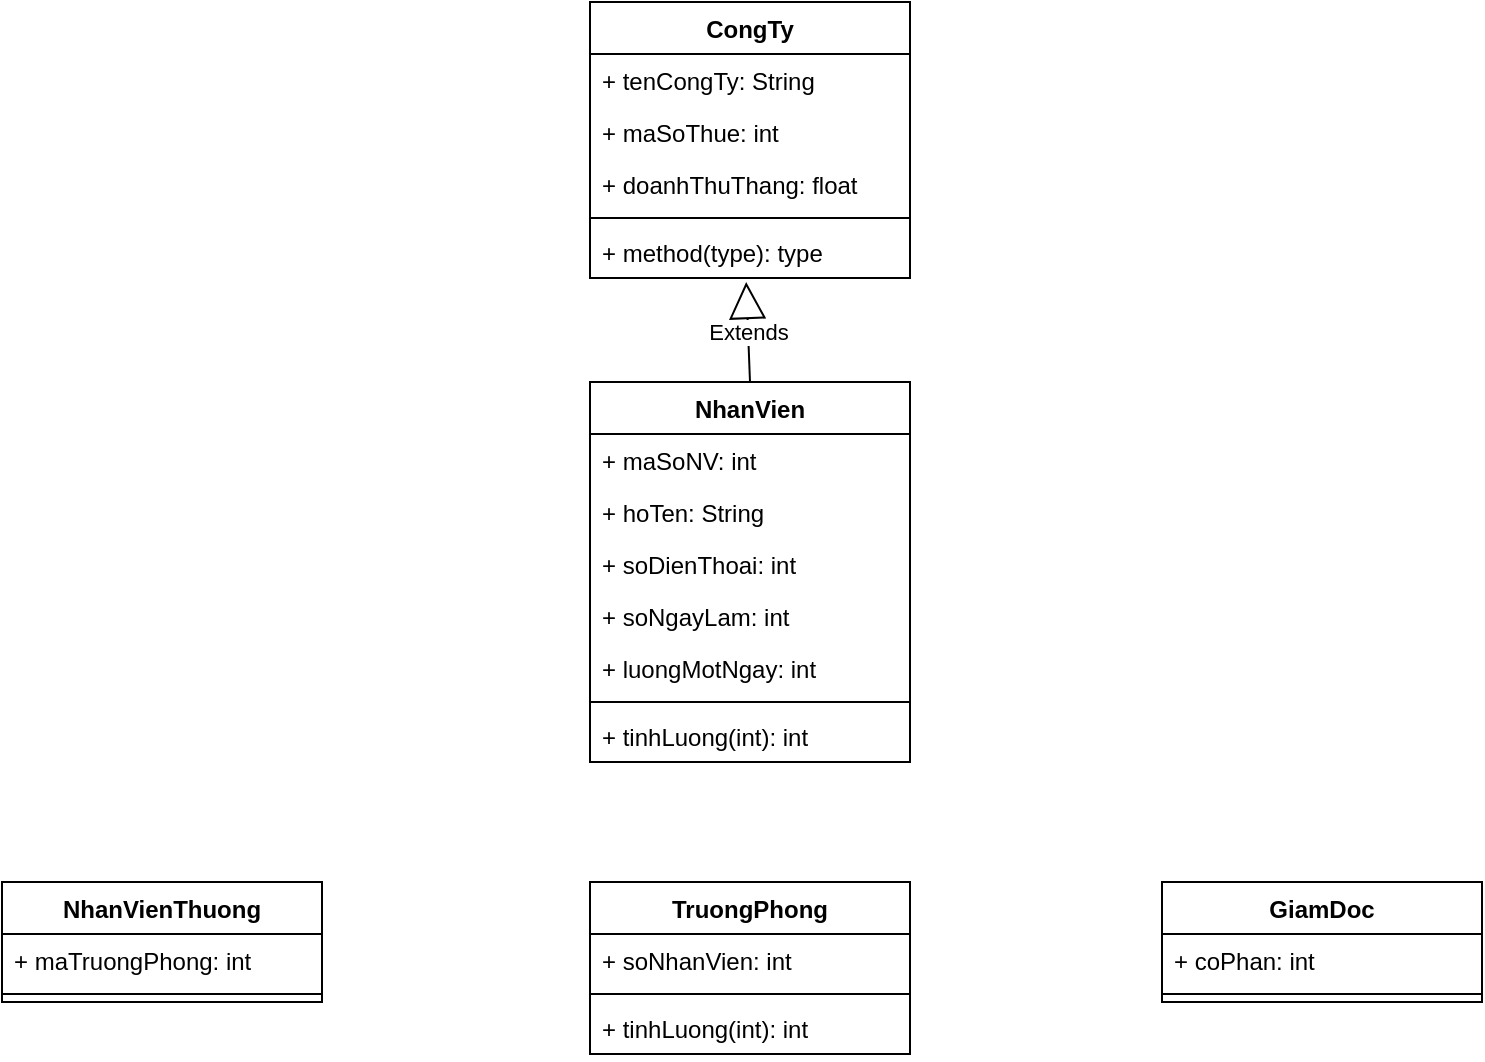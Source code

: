 <mxfile version="20.6.0" type="device"><diagram id="Y9wcW2EnHAbQBiLXaObr" name="Trang-1"><mxGraphModel dx="1319" dy="450" grid="1" gridSize="10" guides="1" tooltips="1" connect="1" arrows="1" fold="1" page="1" pageScale="1" pageWidth="827" pageHeight="1169" math="0" shadow="0"><root><mxCell id="0"/><mxCell id="1" parent="0"/><mxCell id="VIn0JUBqhvuQgbeQdIFO-1" value="CongTy" style="swimlane;fontStyle=1;align=center;verticalAlign=top;childLayout=stackLayout;horizontal=1;startSize=26;horizontalStack=0;resizeParent=1;resizeParentMax=0;resizeLast=0;collapsible=1;marginBottom=0;" vertex="1" parent="1"><mxGeometry x="334" y="40" width="160" height="138" as="geometry"/></mxCell><mxCell id="VIn0JUBqhvuQgbeQdIFO-2" value="+ tenCongTy: String" style="text;strokeColor=none;fillColor=none;align=left;verticalAlign=top;spacingLeft=4;spacingRight=4;overflow=hidden;rotatable=0;points=[[0,0.5],[1,0.5]];portConstraint=eastwest;" vertex="1" parent="VIn0JUBqhvuQgbeQdIFO-1"><mxGeometry y="26" width="160" height="26" as="geometry"/></mxCell><mxCell id="VIn0JUBqhvuQgbeQdIFO-5" value="+ maSoThue: int" style="text;strokeColor=none;fillColor=none;align=left;verticalAlign=top;spacingLeft=4;spacingRight=4;overflow=hidden;rotatable=0;points=[[0,0.5],[1,0.5]];portConstraint=eastwest;" vertex="1" parent="VIn0JUBqhvuQgbeQdIFO-1"><mxGeometry y="52" width="160" height="26" as="geometry"/></mxCell><mxCell id="VIn0JUBqhvuQgbeQdIFO-6" value="+ doanhThuThang: float" style="text;strokeColor=none;fillColor=none;align=left;verticalAlign=top;spacingLeft=4;spacingRight=4;overflow=hidden;rotatable=0;points=[[0,0.5],[1,0.5]];portConstraint=eastwest;" vertex="1" parent="VIn0JUBqhvuQgbeQdIFO-1"><mxGeometry y="78" width="160" height="26" as="geometry"/></mxCell><mxCell id="VIn0JUBqhvuQgbeQdIFO-3" value="" style="line;strokeWidth=1;fillColor=none;align=left;verticalAlign=middle;spacingTop=-1;spacingLeft=3;spacingRight=3;rotatable=0;labelPosition=right;points=[];portConstraint=eastwest;strokeColor=inherit;" vertex="1" parent="VIn0JUBqhvuQgbeQdIFO-1"><mxGeometry y="104" width="160" height="8" as="geometry"/></mxCell><mxCell id="VIn0JUBqhvuQgbeQdIFO-4" value="+ method(type): type" style="text;strokeColor=none;fillColor=none;align=left;verticalAlign=top;spacingLeft=4;spacingRight=4;overflow=hidden;rotatable=0;points=[[0,0.5],[1,0.5]];portConstraint=eastwest;" vertex="1" parent="VIn0JUBqhvuQgbeQdIFO-1"><mxGeometry y="112" width="160" height="26" as="geometry"/></mxCell><mxCell id="VIn0JUBqhvuQgbeQdIFO-7" value="NhanVien" style="swimlane;fontStyle=1;align=center;verticalAlign=top;childLayout=stackLayout;horizontal=1;startSize=26;horizontalStack=0;resizeParent=1;resizeParentMax=0;resizeLast=0;collapsible=1;marginBottom=0;" vertex="1" parent="1"><mxGeometry x="334" y="230" width="160" height="190" as="geometry"/></mxCell><mxCell id="VIn0JUBqhvuQgbeQdIFO-8" value="+ maSoNV: int" style="text;strokeColor=none;fillColor=none;align=left;verticalAlign=top;spacingLeft=4;spacingRight=4;overflow=hidden;rotatable=0;points=[[0,0.5],[1,0.5]];portConstraint=eastwest;" vertex="1" parent="VIn0JUBqhvuQgbeQdIFO-7"><mxGeometry y="26" width="160" height="26" as="geometry"/></mxCell><mxCell id="VIn0JUBqhvuQgbeQdIFO-11" value="+ hoTen: String    " style="text;strokeColor=none;fillColor=none;align=left;verticalAlign=top;spacingLeft=4;spacingRight=4;overflow=hidden;rotatable=0;points=[[0,0.5],[1,0.5]];portConstraint=eastwest;" vertex="1" parent="VIn0JUBqhvuQgbeQdIFO-7"><mxGeometry y="52" width="160" height="26" as="geometry"/></mxCell><mxCell id="VIn0JUBqhvuQgbeQdIFO-12" value="+ soDienThoai: int" style="text;strokeColor=none;fillColor=none;align=left;verticalAlign=top;spacingLeft=4;spacingRight=4;overflow=hidden;rotatable=0;points=[[0,0.5],[1,0.5]];portConstraint=eastwest;" vertex="1" parent="VIn0JUBqhvuQgbeQdIFO-7"><mxGeometry y="78" width="160" height="26" as="geometry"/></mxCell><mxCell id="VIn0JUBqhvuQgbeQdIFO-13" value="+ soNgayLam: int" style="text;strokeColor=none;fillColor=none;align=left;verticalAlign=top;spacingLeft=4;spacingRight=4;overflow=hidden;rotatable=0;points=[[0,0.5],[1,0.5]];portConstraint=eastwest;" vertex="1" parent="VIn0JUBqhvuQgbeQdIFO-7"><mxGeometry y="104" width="160" height="26" as="geometry"/></mxCell><mxCell id="VIn0JUBqhvuQgbeQdIFO-14" value="+ luongMotNgay: int" style="text;strokeColor=none;fillColor=none;align=left;verticalAlign=top;spacingLeft=4;spacingRight=4;overflow=hidden;rotatable=0;points=[[0,0.5],[1,0.5]];portConstraint=eastwest;" vertex="1" parent="VIn0JUBqhvuQgbeQdIFO-7"><mxGeometry y="130" width="160" height="26" as="geometry"/></mxCell><mxCell id="VIn0JUBqhvuQgbeQdIFO-9" value="" style="line;strokeWidth=1;fillColor=none;align=left;verticalAlign=middle;spacingTop=-1;spacingLeft=3;spacingRight=3;rotatable=0;labelPosition=right;points=[];portConstraint=eastwest;strokeColor=inherit;" vertex="1" parent="VIn0JUBqhvuQgbeQdIFO-7"><mxGeometry y="156" width="160" height="8" as="geometry"/></mxCell><mxCell id="VIn0JUBqhvuQgbeQdIFO-10" value="+ tinhLuong(int): int" style="text;strokeColor=none;fillColor=none;align=left;verticalAlign=top;spacingLeft=4;spacingRight=4;overflow=hidden;rotatable=0;points=[[0,0.5],[1,0.5]];portConstraint=eastwest;" vertex="1" parent="VIn0JUBqhvuQgbeQdIFO-7"><mxGeometry y="164" width="160" height="26" as="geometry"/></mxCell><mxCell id="VIn0JUBqhvuQgbeQdIFO-16" value="Extends" style="endArrow=block;endSize=16;endFill=0;html=1;rounded=0;entryX=0.488;entryY=1.077;entryDx=0;entryDy=0;entryPerimeter=0;exitX=0.5;exitY=0;exitDx=0;exitDy=0;" edge="1" parent="1" source="VIn0JUBqhvuQgbeQdIFO-7" target="VIn0JUBqhvuQgbeQdIFO-4"><mxGeometry width="160" relative="1" as="geometry"><mxPoint x="330" y="240" as="sourcePoint"/><mxPoint x="490" y="240" as="targetPoint"/></mxGeometry></mxCell><mxCell id="VIn0JUBqhvuQgbeQdIFO-17" value="NhanVienThuong" style="swimlane;fontStyle=1;align=center;verticalAlign=top;childLayout=stackLayout;horizontal=1;startSize=26;horizontalStack=0;resizeParent=1;resizeParentMax=0;resizeLast=0;collapsible=1;marginBottom=0;" vertex="1" parent="1"><mxGeometry x="40" y="480" width="160" height="60" as="geometry"/></mxCell><mxCell id="VIn0JUBqhvuQgbeQdIFO-18" value="+ maTruongPhong: int" style="text;strokeColor=none;fillColor=none;align=left;verticalAlign=top;spacingLeft=4;spacingRight=4;overflow=hidden;rotatable=0;points=[[0,0.5],[1,0.5]];portConstraint=eastwest;" vertex="1" parent="VIn0JUBqhvuQgbeQdIFO-17"><mxGeometry y="26" width="160" height="26" as="geometry"/></mxCell><mxCell id="VIn0JUBqhvuQgbeQdIFO-19" value="" style="line;strokeWidth=1;fillColor=none;align=left;verticalAlign=middle;spacingTop=-1;spacingLeft=3;spacingRight=3;rotatable=0;labelPosition=right;points=[];portConstraint=eastwest;strokeColor=inherit;" vertex="1" parent="VIn0JUBqhvuQgbeQdIFO-17"><mxGeometry y="52" width="160" height="8" as="geometry"/></mxCell><mxCell id="VIn0JUBqhvuQgbeQdIFO-24" value="GiamDoc" style="swimlane;fontStyle=1;align=center;verticalAlign=top;childLayout=stackLayout;horizontal=1;startSize=26;horizontalStack=0;resizeParent=1;resizeParentMax=0;resizeLast=0;collapsible=1;marginBottom=0;" vertex="1" parent="1"><mxGeometry x="620" y="480" width="160" height="60" as="geometry"/></mxCell><mxCell id="VIn0JUBqhvuQgbeQdIFO-25" value="+ coPhan: int" style="text;strokeColor=none;fillColor=none;align=left;verticalAlign=top;spacingLeft=4;spacingRight=4;overflow=hidden;rotatable=0;points=[[0,0.5],[1,0.5]];portConstraint=eastwest;" vertex="1" parent="VIn0JUBqhvuQgbeQdIFO-24"><mxGeometry y="26" width="160" height="26" as="geometry"/></mxCell><mxCell id="VIn0JUBqhvuQgbeQdIFO-26" value="" style="line;strokeWidth=1;fillColor=none;align=left;verticalAlign=middle;spacingTop=-1;spacingLeft=3;spacingRight=3;rotatable=0;labelPosition=right;points=[];portConstraint=eastwest;strokeColor=inherit;" vertex="1" parent="VIn0JUBqhvuQgbeQdIFO-24"><mxGeometry y="52" width="160" height="8" as="geometry"/></mxCell><mxCell id="VIn0JUBqhvuQgbeQdIFO-27" value="TruongPhong" style="swimlane;fontStyle=1;align=center;verticalAlign=top;childLayout=stackLayout;horizontal=1;startSize=26;horizontalStack=0;resizeParent=1;resizeParentMax=0;resizeLast=0;collapsible=1;marginBottom=0;" vertex="1" parent="1"><mxGeometry x="334" y="480" width="160" height="86" as="geometry"/></mxCell><mxCell id="VIn0JUBqhvuQgbeQdIFO-28" value="+ soNhanVien: int" style="text;strokeColor=none;fillColor=none;align=left;verticalAlign=top;spacingLeft=4;spacingRight=4;overflow=hidden;rotatable=0;points=[[0,0.5],[1,0.5]];portConstraint=eastwest;" vertex="1" parent="VIn0JUBqhvuQgbeQdIFO-27"><mxGeometry y="26" width="160" height="26" as="geometry"/></mxCell><mxCell id="VIn0JUBqhvuQgbeQdIFO-29" value="" style="line;strokeWidth=1;fillColor=none;align=left;verticalAlign=middle;spacingTop=-1;spacingLeft=3;spacingRight=3;rotatable=0;labelPosition=right;points=[];portConstraint=eastwest;strokeColor=inherit;" vertex="1" parent="VIn0JUBqhvuQgbeQdIFO-27"><mxGeometry y="52" width="160" height="8" as="geometry"/></mxCell><mxCell id="VIn0JUBqhvuQgbeQdIFO-30" value="+ tinhLuong(int): int" style="text;strokeColor=none;fillColor=none;align=left;verticalAlign=top;spacingLeft=4;spacingRight=4;overflow=hidden;rotatable=0;points=[[0,0.5],[1,0.5]];portConstraint=eastwest;" vertex="1" parent="VIn0JUBqhvuQgbeQdIFO-27"><mxGeometry y="60" width="160" height="26" as="geometry"/></mxCell></root></mxGraphModel></diagram></mxfile>
